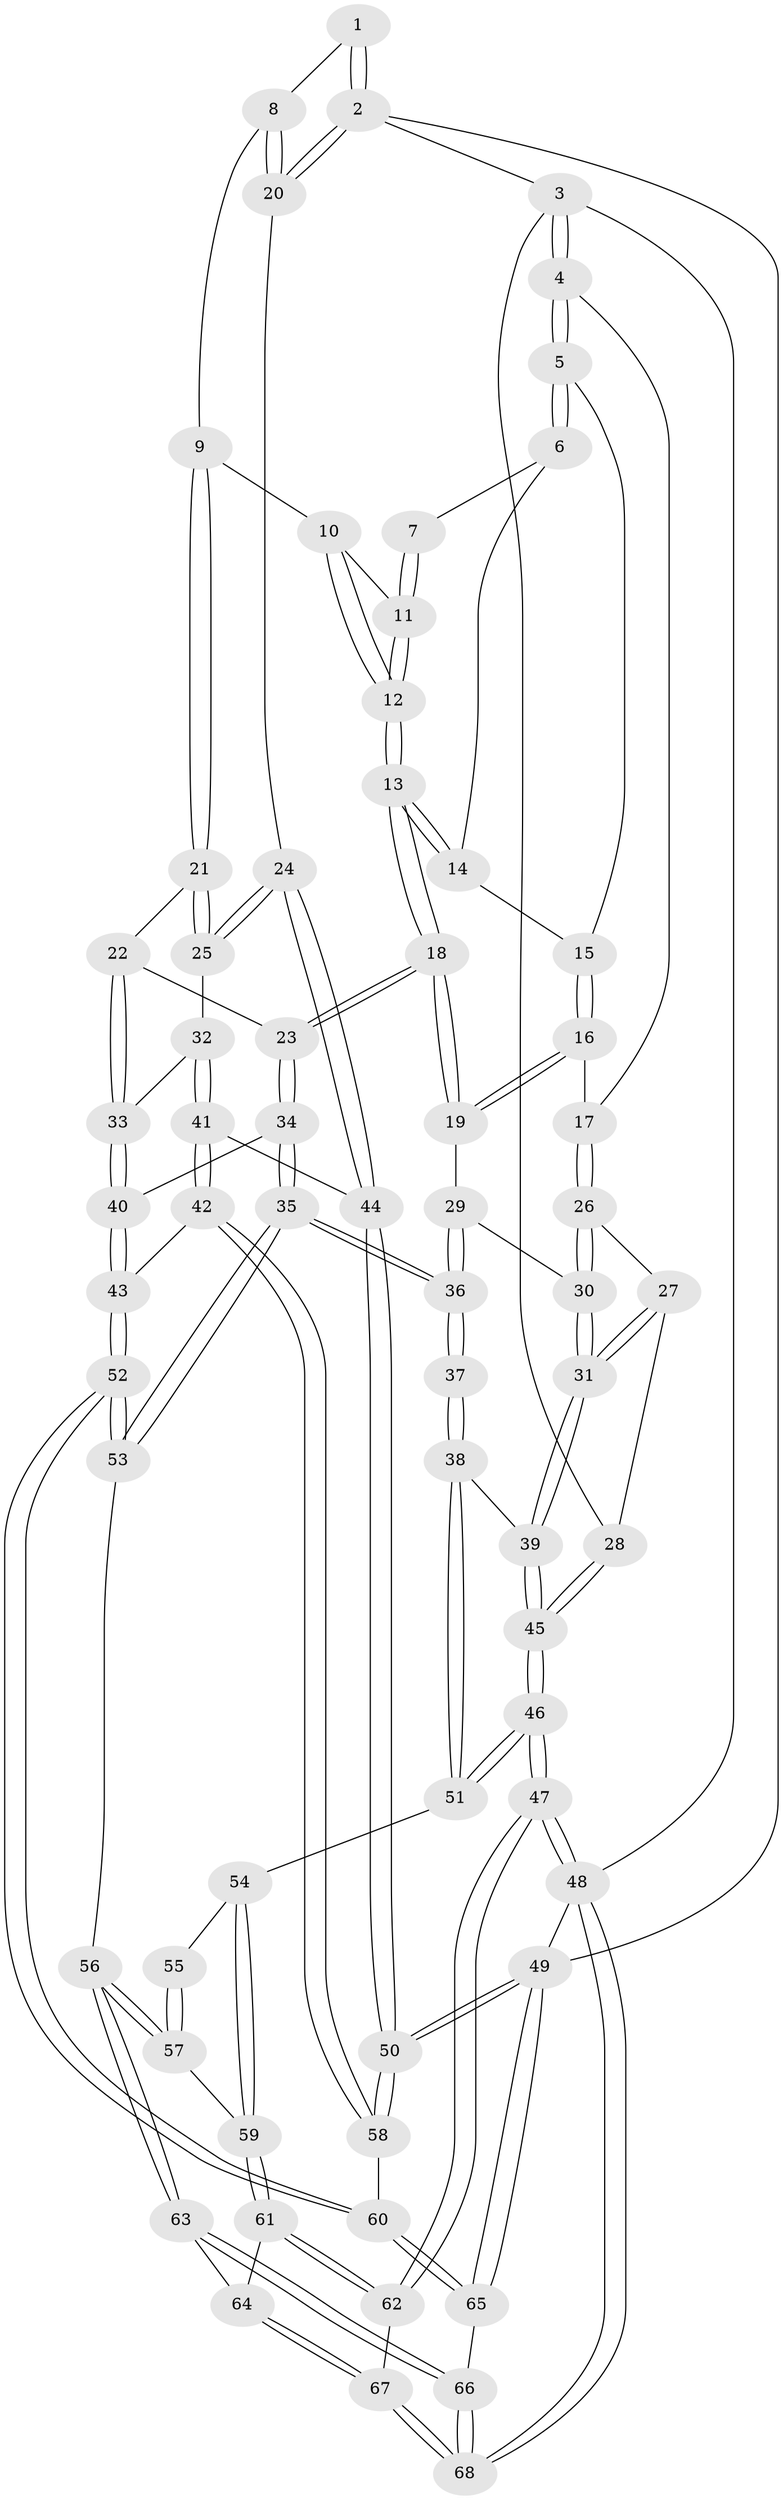 // coarse degree distribution, {3: 0.21621621621621623, 5: 0.32432432432432434, 4: 0.32432432432432434, 2: 0.05405405405405406, 6: 0.08108108108108109}
// Generated by graph-tools (version 1.1) at 2025/24/03/03/25 07:24:35]
// undirected, 68 vertices, 167 edges
graph export_dot {
graph [start="1"]
  node [color=gray90,style=filled];
  1 [pos="+0.9292202374981338+0"];
  2 [pos="+1+0"];
  3 [pos="+0+0"];
  4 [pos="+0+0"];
  5 [pos="+0.164045948655153+0"];
  6 [pos="+0.2140163238502139+0"];
  7 [pos="+0.6093608553509201+0"];
  8 [pos="+0.8307805336161967+0.09258713613034011"];
  9 [pos="+0.805352250302469+0.12591495069770076"];
  10 [pos="+0.7799293971136968+0.10632965192983386"];
  11 [pos="+0.611446964258474+0"];
  12 [pos="+0.5130432421014394+0.1900812591463287"];
  13 [pos="+0.5099422760581718+0.19630937432512957"];
  14 [pos="+0.37083309129375663+0.03463993709977825"];
  15 [pos="+0.3337729730109875+0.10847525606932437"];
  16 [pos="+0.353808367478762+0.19788209502544984"];
  17 [pos="+0.16318545264782422+0.1059386425522928"];
  18 [pos="+0.49683432287190915+0.24636915359471104"];
  19 [pos="+0.4159272453398049+0.2506002218769223"];
  20 [pos="+1+0"];
  21 [pos="+0.8297332135114512+0.18470489476413093"];
  22 [pos="+0.6874391663828769+0.2659904940421771"];
  23 [pos="+0.5195157495732324+0.2748783939322614"];
  24 [pos="+1+0.22731269186008268"];
  25 [pos="+0.9603008335887411+0.2628735072555264"];
  26 [pos="+0.1592288100736523+0.24198498309839864"];
  27 [pos="+0+0.2544815559965231"];
  28 [pos="+0+0.09059131983235028"];
  29 [pos="+0.32643013558392+0.31074737848091394"];
  30 [pos="+0.197966084751853+0.34255416269096495"];
  31 [pos="+0.14516968365465782+0.41289002192903856"];
  32 [pos="+0.8634544266699076+0.38915532190893515"];
  33 [pos="+0.7969377036536197+0.39644966093443473"];
  34 [pos="+0.5546283292641139+0.4532863388560765"];
  35 [pos="+0.38249387535665463+0.6476828490465807"];
  36 [pos="+0.34313570408899924+0.616118701119769"];
  37 [pos="+0.2371886036542829+0.5649869377962995"];
  38 [pos="+0.1369356585371091+0.44036027266468364"];
  39 [pos="+0.13662107107735336+0.4393545812671818"];
  40 [pos="+0.6539035990479024+0.4932644624194746"];
  41 [pos="+0.8972802556403694+0.533575343986524"];
  42 [pos="+0.8433844938850353+0.632668480986432"];
  43 [pos="+0.7273397621413416+0.5977332768342387"];
  44 [pos="+1+0.49181872179444447"];
  45 [pos="+0+0.415166229828917"];
  46 [pos="+0+0.7024447578463344"];
  47 [pos="+0+0.7635879081178928"];
  48 [pos="+0+1"];
  49 [pos="+1+1"];
  50 [pos="+1+0.9796208866244701"];
  51 [pos="+0+0.6507854388273997"];
  52 [pos="+0.5757638653987288+0.7884854190219014"];
  53 [pos="+0.3835949642502067+0.6554631363078636"];
  54 [pos="+0.028635640393850106+0.6636960436079703"];
  55 [pos="+0.14223994543806223+0.6304101977563731"];
  56 [pos="+0.3683938728110525+0.6780567193365485"];
  57 [pos="+0.14967478235012968+0.7622849735474533"];
  58 [pos="+0.9110352122805958+0.7664442616071803"];
  59 [pos="+0.13358478757753417+0.7741658612110239"];
  60 [pos="+0.6307790508177438+0.8997913132341143"];
  61 [pos="+0.12519492920492625+0.8046835345982591"];
  62 [pos="+0.08213076438804338+0.8638741711867756"];
  63 [pos="+0.3255042161132532+0.8272332554167946"];
  64 [pos="+0.25077578947173484+0.8540747993834321"];
  65 [pos="+0.594187898123128+1"];
  66 [pos="+0.4001741634019338+1"];
  67 [pos="+0.13457825748752741+0.9842942875532817"];
  68 [pos="+0.1572723537256632+1"];
  1 -- 2;
  1 -- 2;
  1 -- 8;
  2 -- 3;
  2 -- 20;
  2 -- 20;
  2 -- 49;
  3 -- 4;
  3 -- 4;
  3 -- 28;
  3 -- 48;
  4 -- 5;
  4 -- 5;
  4 -- 17;
  5 -- 6;
  5 -- 6;
  5 -- 15;
  6 -- 7;
  6 -- 14;
  7 -- 11;
  7 -- 11;
  8 -- 9;
  8 -- 20;
  8 -- 20;
  9 -- 10;
  9 -- 21;
  9 -- 21;
  10 -- 11;
  10 -- 12;
  10 -- 12;
  11 -- 12;
  11 -- 12;
  12 -- 13;
  12 -- 13;
  13 -- 14;
  13 -- 14;
  13 -- 18;
  13 -- 18;
  14 -- 15;
  15 -- 16;
  15 -- 16;
  16 -- 17;
  16 -- 19;
  16 -- 19;
  17 -- 26;
  17 -- 26;
  18 -- 19;
  18 -- 19;
  18 -- 23;
  18 -- 23;
  19 -- 29;
  20 -- 24;
  21 -- 22;
  21 -- 25;
  21 -- 25;
  22 -- 23;
  22 -- 33;
  22 -- 33;
  23 -- 34;
  23 -- 34;
  24 -- 25;
  24 -- 25;
  24 -- 44;
  24 -- 44;
  25 -- 32;
  26 -- 27;
  26 -- 30;
  26 -- 30;
  27 -- 28;
  27 -- 31;
  27 -- 31;
  28 -- 45;
  28 -- 45;
  29 -- 30;
  29 -- 36;
  29 -- 36;
  30 -- 31;
  30 -- 31;
  31 -- 39;
  31 -- 39;
  32 -- 33;
  32 -- 41;
  32 -- 41;
  33 -- 40;
  33 -- 40;
  34 -- 35;
  34 -- 35;
  34 -- 40;
  35 -- 36;
  35 -- 36;
  35 -- 53;
  35 -- 53;
  36 -- 37;
  36 -- 37;
  37 -- 38;
  37 -- 38;
  38 -- 39;
  38 -- 51;
  38 -- 51;
  39 -- 45;
  39 -- 45;
  40 -- 43;
  40 -- 43;
  41 -- 42;
  41 -- 42;
  41 -- 44;
  42 -- 43;
  42 -- 58;
  42 -- 58;
  43 -- 52;
  43 -- 52;
  44 -- 50;
  44 -- 50;
  45 -- 46;
  45 -- 46;
  46 -- 47;
  46 -- 47;
  46 -- 51;
  46 -- 51;
  47 -- 48;
  47 -- 48;
  47 -- 62;
  47 -- 62;
  48 -- 68;
  48 -- 68;
  48 -- 49;
  49 -- 50;
  49 -- 50;
  49 -- 65;
  49 -- 65;
  50 -- 58;
  50 -- 58;
  51 -- 54;
  52 -- 53;
  52 -- 53;
  52 -- 60;
  52 -- 60;
  53 -- 56;
  54 -- 55;
  54 -- 59;
  54 -- 59;
  55 -- 57;
  55 -- 57;
  56 -- 57;
  56 -- 57;
  56 -- 63;
  56 -- 63;
  57 -- 59;
  58 -- 60;
  59 -- 61;
  59 -- 61;
  60 -- 65;
  60 -- 65;
  61 -- 62;
  61 -- 62;
  61 -- 64;
  62 -- 67;
  63 -- 64;
  63 -- 66;
  63 -- 66;
  64 -- 67;
  64 -- 67;
  65 -- 66;
  66 -- 68;
  66 -- 68;
  67 -- 68;
  67 -- 68;
}
